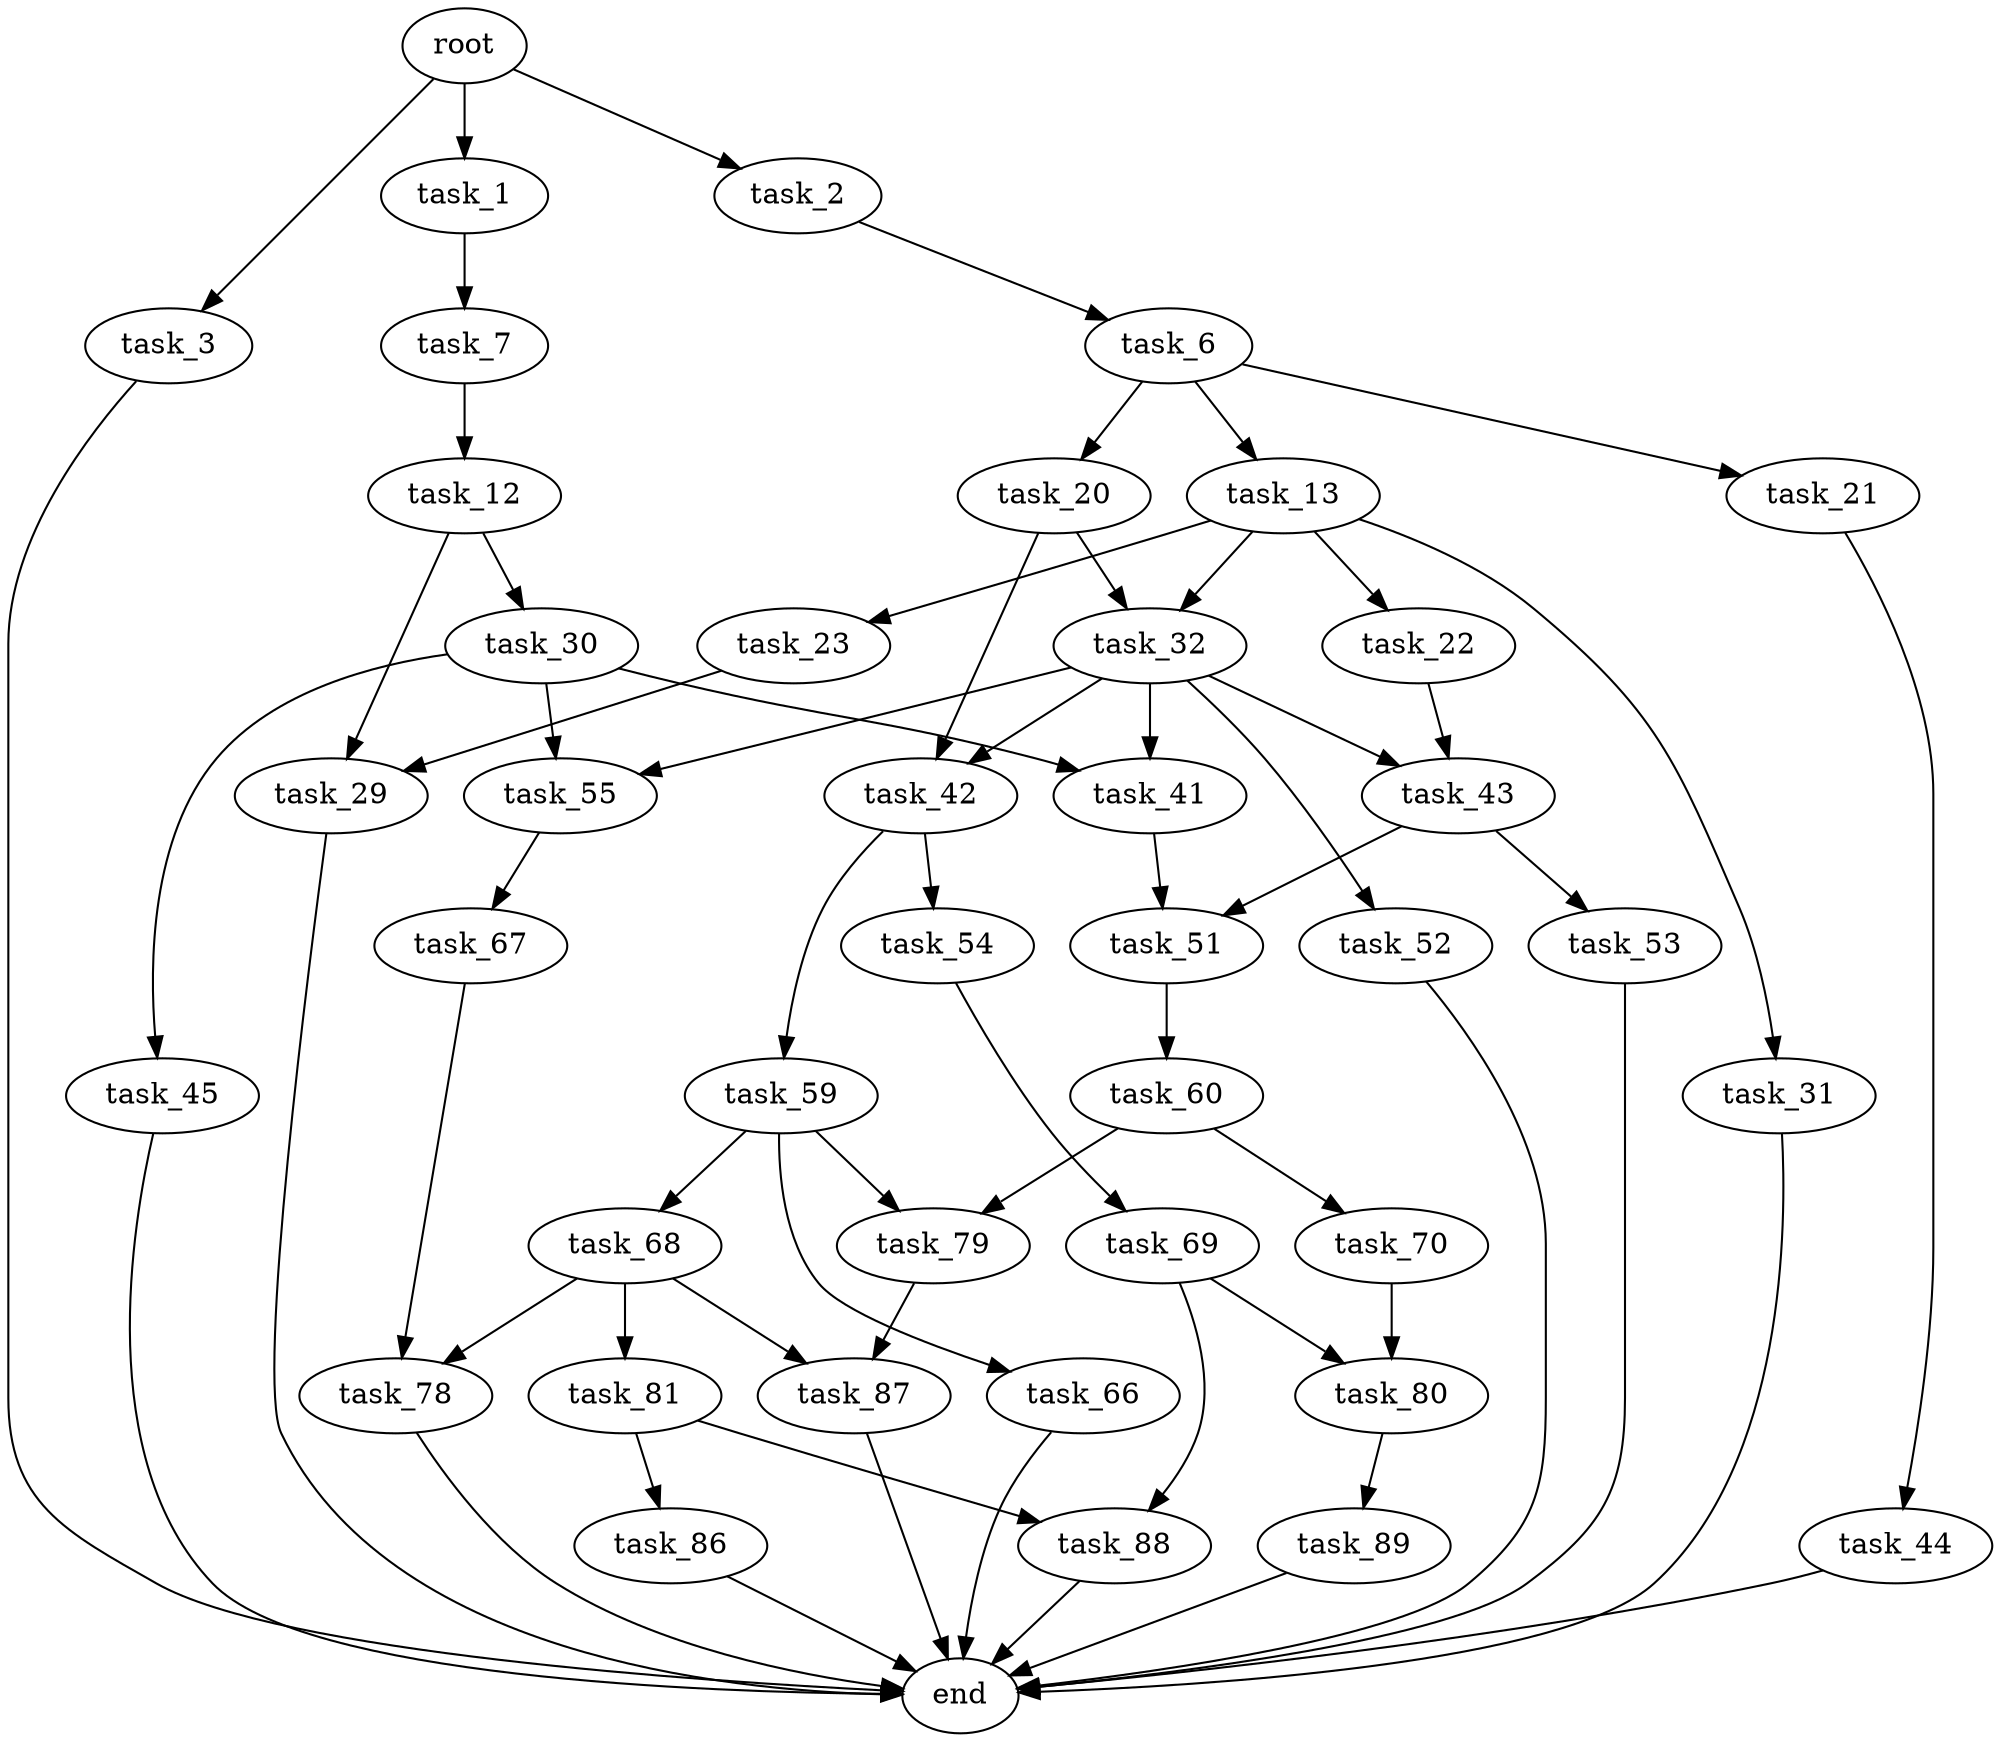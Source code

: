 digraph G {
  root [size="0.000000"];
  task_1 [size="22140059119.000000"];
  task_2 [size="9653888999.000000"];
  task_3 [size="742485862387.000000"];
  task_7 [size="29997494552.000000"];
  task_6 [size="739981751704.000000"];
  end [size="0.000000"];
  task_13 [size="660505806428.000000"];
  task_20 [size="134217728000.000000"];
  task_21 [size="594992232443.000000"];
  task_12 [size="8589934592.000000"];
  task_29 [size="6363435429.000000"];
  task_30 [size="1168617910916.000000"];
  task_22 [size="982186188896.000000"];
  task_23 [size="782757789696.000000"];
  task_31 [size="16995034256.000000"];
  task_32 [size="34356107860.000000"];
  task_42 [size="4086885492.000000"];
  task_44 [size="125178395992.000000"];
  task_43 [size="17957422912.000000"];
  task_41 [size="21389122243.000000"];
  task_45 [size="11625954648.000000"];
  task_55 [size="38393658559.000000"];
  task_52 [size="43660495230.000000"];
  task_51 [size="320459177319.000000"];
  task_54 [size="134217728000.000000"];
  task_59 [size="782757789696.000000"];
  task_53 [size="12581527276.000000"];
  task_60 [size="12171985276.000000"];
  task_69 [size="13896502883.000000"];
  task_67 [size="549755813888.000000"];
  task_66 [size="4408679692.000000"];
  task_68 [size="231635561155.000000"];
  task_79 [size="819462588048.000000"];
  task_70 [size="1705824516.000000"];
  task_78 [size="7287788381.000000"];
  task_81 [size="368293445632.000000"];
  task_87 [size="254763097739.000000"];
  task_80 [size="25992528398.000000"];
  task_88 [size="15538731759.000000"];
  task_89 [size="42793235916.000000"];
  task_86 [size="368293445632.000000"];

  root -> task_1 [size="1.000000"];
  root -> task_2 [size="1.000000"];
  root -> task_3 [size="1.000000"];
  task_1 -> task_7 [size="838860800.000000"];
  task_2 -> task_6 [size="411041792.000000"];
  task_3 -> end [size="1.000000"];
  task_7 -> task_12 [size="33554432.000000"];
  task_6 -> task_13 [size="536870912.000000"];
  task_6 -> task_20 [size="536870912.000000"];
  task_6 -> task_21 [size="536870912.000000"];
  task_13 -> task_22 [size="536870912.000000"];
  task_13 -> task_23 [size="536870912.000000"];
  task_13 -> task_31 [size="536870912.000000"];
  task_13 -> task_32 [size="536870912.000000"];
  task_20 -> task_32 [size="209715200.000000"];
  task_20 -> task_42 [size="209715200.000000"];
  task_21 -> task_44 [size="411041792.000000"];
  task_12 -> task_29 [size="33554432.000000"];
  task_12 -> task_30 [size="33554432.000000"];
  task_29 -> end [size="1.000000"];
  task_30 -> task_41 [size="838860800.000000"];
  task_30 -> task_45 [size="838860800.000000"];
  task_30 -> task_55 [size="838860800.000000"];
  task_22 -> task_43 [size="838860800.000000"];
  task_23 -> task_29 [size="679477248.000000"];
  task_31 -> end [size="1.000000"];
  task_32 -> task_41 [size="679477248.000000"];
  task_32 -> task_42 [size="679477248.000000"];
  task_32 -> task_43 [size="679477248.000000"];
  task_32 -> task_52 [size="679477248.000000"];
  task_32 -> task_55 [size="679477248.000000"];
  task_42 -> task_54 [size="301989888.000000"];
  task_42 -> task_59 [size="301989888.000000"];
  task_44 -> end [size="1.000000"];
  task_43 -> task_51 [size="33554432.000000"];
  task_43 -> task_53 [size="33554432.000000"];
  task_41 -> task_51 [size="411041792.000000"];
  task_45 -> end [size="1.000000"];
  task_55 -> task_67 [size="33554432.000000"];
  task_52 -> end [size="1.000000"];
  task_51 -> task_60 [size="411041792.000000"];
  task_54 -> task_69 [size="209715200.000000"];
  task_59 -> task_66 [size="679477248.000000"];
  task_59 -> task_68 [size="679477248.000000"];
  task_59 -> task_79 [size="679477248.000000"];
  task_53 -> end [size="1.000000"];
  task_60 -> task_70 [size="679477248.000000"];
  task_60 -> task_79 [size="679477248.000000"];
  task_69 -> task_80 [size="411041792.000000"];
  task_69 -> task_88 [size="411041792.000000"];
  task_67 -> task_78 [size="536870912.000000"];
  task_66 -> end [size="1.000000"];
  task_68 -> task_78 [size="209715200.000000"];
  task_68 -> task_81 [size="209715200.000000"];
  task_68 -> task_87 [size="209715200.000000"];
  task_79 -> task_87 [size="536870912.000000"];
  task_70 -> task_80 [size="209715200.000000"];
  task_78 -> end [size="1.000000"];
  task_81 -> task_86 [size="411041792.000000"];
  task_81 -> task_88 [size="411041792.000000"];
  task_87 -> end [size="1.000000"];
  task_80 -> task_89 [size="536870912.000000"];
  task_88 -> end [size="1.000000"];
  task_89 -> end [size="1.000000"];
  task_86 -> end [size="1.000000"];
}
